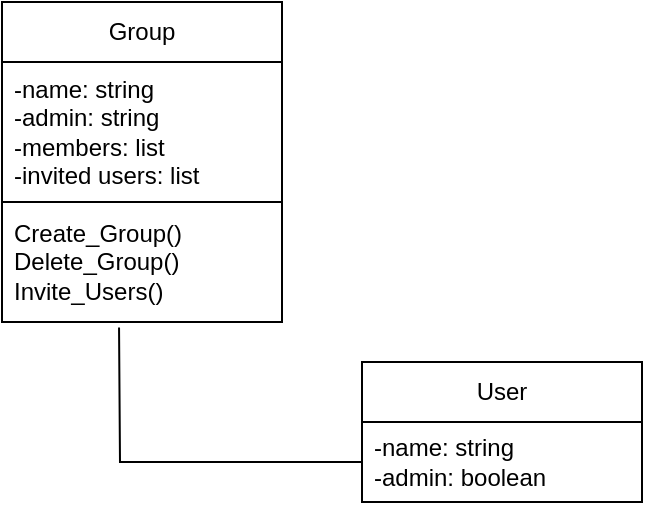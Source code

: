 <mxfile version="26.1.1">
  <diagram id="C5RBs43oDa-KdzZeNtuy" name="Page-1">
    <mxGraphModel dx="551" dy="293" grid="1" gridSize="10" guides="1" tooltips="1" connect="1" arrows="1" fold="1" page="1" pageScale="1" pageWidth="827" pageHeight="1169" math="0" shadow="0">
      <root>
        <mxCell id="WIyWlLk6GJQsqaUBKTNV-0" />
        <mxCell id="WIyWlLk6GJQsqaUBKTNV-1" parent="WIyWlLk6GJQsqaUBKTNV-0" />
        <mxCell id="r8bAi0wqIjKYbXme1kvb-0" value="Group" style="swimlane;fontStyle=0;childLayout=stackLayout;horizontal=1;startSize=30;horizontalStack=0;resizeParent=1;resizeParentMax=0;resizeLast=0;collapsible=1;marginBottom=0;whiteSpace=wrap;html=1;strokeColor=default;" vertex="1" parent="WIyWlLk6GJQsqaUBKTNV-1">
          <mxGeometry x="340" y="220" width="140" height="100" as="geometry" />
        </mxCell>
        <mxCell id="r8bAi0wqIjKYbXme1kvb-1" value="-name: string&lt;div&gt;-admin: string&lt;/div&gt;&lt;div&gt;-members: list&lt;/div&gt;&lt;div&gt;-invited users: list&lt;/div&gt;" style="text;strokeColor=#000000;fillColor=default;align=left;verticalAlign=middle;spacingLeft=4;spacingRight=4;overflow=hidden;points=[[0,0.5],[1,0.5]];portConstraint=eastwest;rotatable=0;whiteSpace=wrap;html=1;" vertex="1" parent="r8bAi0wqIjKYbXme1kvb-0">
          <mxGeometry y="30" width="140" height="70" as="geometry" />
        </mxCell>
        <mxCell id="r8bAi0wqIjKYbXme1kvb-2" value="Create_Group()&lt;div&gt;Delete_Group()&lt;/div&gt;&lt;div&gt;Invite_Users()&lt;/div&gt;" style="text;strokeColor=default;fillColor=none;align=left;verticalAlign=middle;spacingLeft=4;spacingRight=4;overflow=hidden;points=[[0,0.5],[1,0.5]];portConstraint=eastwest;rotatable=0;whiteSpace=wrap;html=1;" vertex="1" parent="WIyWlLk6GJQsqaUBKTNV-1">
          <mxGeometry x="340" y="320" width="140" height="60" as="geometry" />
        </mxCell>
        <mxCell id="r8bAi0wqIjKYbXme1kvb-8" value="User" style="swimlane;fontStyle=0;childLayout=stackLayout;horizontal=1;startSize=30;horizontalStack=0;resizeParent=1;resizeParentMax=0;resizeLast=0;collapsible=1;marginBottom=0;whiteSpace=wrap;html=1;strokeColor=default;" vertex="1" parent="WIyWlLk6GJQsqaUBKTNV-1">
          <mxGeometry x="520" y="400" width="140" height="70" as="geometry" />
        </mxCell>
        <mxCell id="r8bAi0wqIjKYbXme1kvb-9" value="-name: string&lt;div&gt;-admin: boolean&lt;/div&gt;" style="text;strokeColor=#000000;fillColor=default;align=left;verticalAlign=middle;spacingLeft=4;spacingRight=4;overflow=hidden;points=[[0,0.5],[1,0.5]];portConstraint=eastwest;rotatable=0;whiteSpace=wrap;html=1;" vertex="1" parent="r8bAi0wqIjKYbXme1kvb-8">
          <mxGeometry y="30" width="140" height="40" as="geometry" />
        </mxCell>
        <mxCell id="r8bAi0wqIjKYbXme1kvb-11" value="" style="endArrow=none;html=1;rounded=0;entryX=0;entryY=0.5;entryDx=0;entryDy=0;exitX=0.418;exitY=1.045;exitDx=0;exitDy=0;exitPerimeter=0;" edge="1" parent="WIyWlLk6GJQsqaUBKTNV-1" source="r8bAi0wqIjKYbXme1kvb-2" target="r8bAi0wqIjKYbXme1kvb-9">
          <mxGeometry width="50" height="50" relative="1" as="geometry">
            <mxPoint x="550" y="420" as="sourcePoint" />
            <mxPoint x="610" y="450" as="targetPoint" />
            <Array as="points">
              <mxPoint x="399" y="450" />
            </Array>
          </mxGeometry>
        </mxCell>
      </root>
    </mxGraphModel>
  </diagram>
</mxfile>
